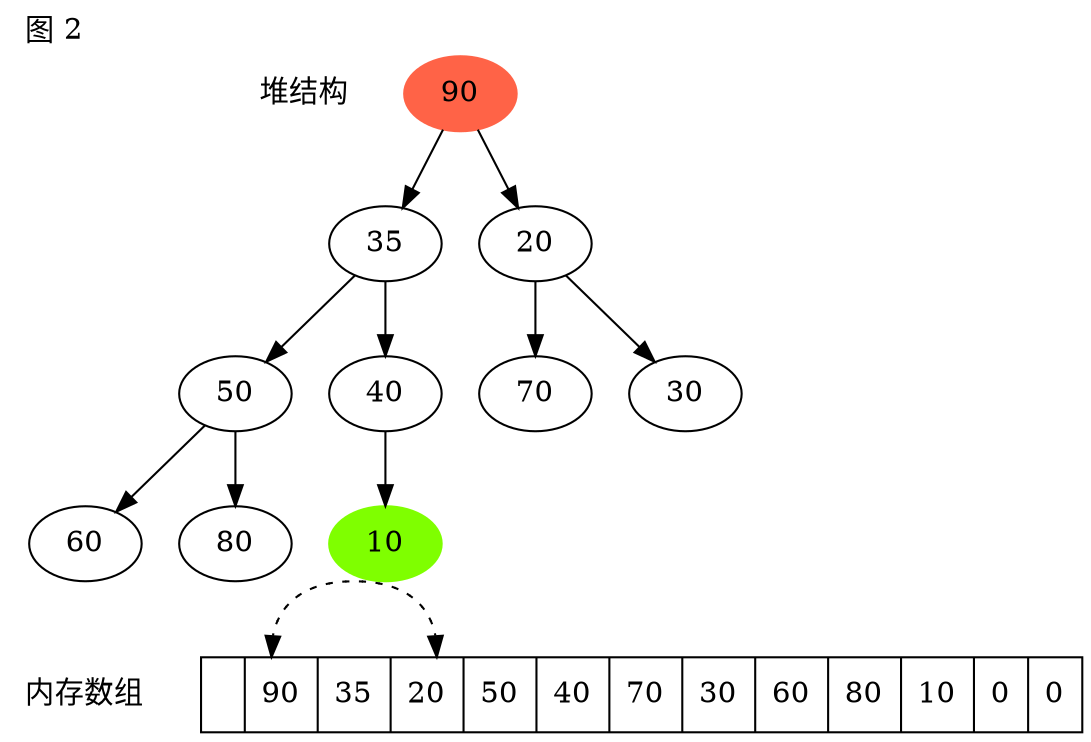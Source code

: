 digraph g{
label="图 2";
labeljust=l;
labelloc=t;

{
l1[label="堆结构",shape="plaintext"];
n0[label=90,style = filled,color="tomato"];
n1[label=35];
n2[label=20];
n3[label=50];
n4[label=40];
n5[label=70];
n6[label=30];
n7[label=60];
n8[label=80];
n9[label=10,style = filled,color="chartreuse"];
n0->{n1,n2};
n1->{n3,n4};
n2->{n5,n6};
n3->{n7,n8};
n4->n9;
//n0->n9[style="dotted",constraint=false];
}

{
rank="sink";
l2[label="内存数组",shape="plaintext"];
arr[label="| <f1> 90 | 35 | <f2> 20 | 50 | 40 | 70 | 30 | 60 | 80 | 10 | 0 | 0 ", shape="record"];
arr:f1->arr:f2[style="dotted"];
arr:f2->arr:f1[style="dotted"];
}

}

